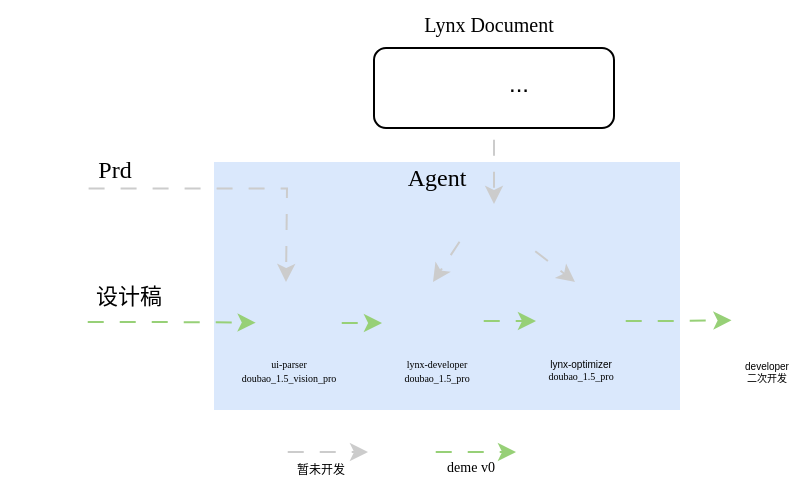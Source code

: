 <mxfile version="26.1.1">
  <diagram name="第 1 页" id="BLCJUKJOBsGtAnIevg1X">
    <mxGraphModel dx="448" dy="256" grid="0" gridSize="10" guides="1" tooltips="1" connect="1" arrows="1" fold="1" page="1" pageScale="1" pageWidth="827" pageHeight="1169" math="0" shadow="0">
      <root>
        <mxCell id="0" />
        <mxCell id="1" parent="0" />
        <mxCell id="oZPoVqtIYdc7A81qgwHR-65" value="" style="rounded=0;whiteSpace=wrap;html=1;labelBackgroundColor=none;textShadow=1;noLabel=1;fillColor=#dae8fc;strokeColor=none;" parent="1" vertex="1">
          <mxGeometry x="233" y="285" width="233" height="124" as="geometry" />
        </mxCell>
        <mxCell id="oZPoVqtIYdc7A81qgwHR-63" value="" style="rounded=1;whiteSpace=wrap;html=1;" parent="1" vertex="1">
          <mxGeometry x="313" y="228" width="120" height="40" as="geometry" />
        </mxCell>
        <mxCell id="oZPoVqtIYdc7A81qgwHR-44" style="edgeStyle=orthogonalEdgeStyle;rounded=0;orthogonalLoop=1;jettySize=auto;html=1;exitX=1;exitY=0.5;exitDx=0;exitDy=0;flowAnimation=1;strokeColor=#CCCCCC;" parent="1" source="oZPoVqtIYdc7A81qgwHR-38" edge="1">
          <mxGeometry relative="1" as="geometry">
            <mxPoint x="269" y="345" as="targetPoint" />
          </mxGeometry>
        </mxCell>
        <mxCell id="oZPoVqtIYdc7A81qgwHR-38" value="" style="shape=image;verticalLabelPosition=bottom;labelBackgroundColor=default;verticalAlign=top;aspect=fixed;imageAspect=0;image=https://cdn-icons-gif.flaticon.com/15401/15401497.gif;" parent="1" vertex="1">
          <mxGeometry x="126" y="279" width="38.43" height="38.43" as="geometry" />
        </mxCell>
        <mxCell id="oZPoVqtIYdc7A81qgwHR-39" value="" style="shape=image;verticalLabelPosition=bottom;labelBackgroundColor=default;verticalAlign=top;aspect=fixed;imageAspect=0;image=https://cdn-icons-gif.flaticon.com/16768/16768501.gif;" parent="1" vertex="1">
          <mxGeometry x="490.0" y="342" width="38" height="38" as="geometry" />
        </mxCell>
        <mxCell id="oZPoVqtIYdc7A81qgwHR-51" style="edgeStyle=orthogonalEdgeStyle;rounded=0;orthogonalLoop=1;jettySize=auto;html=1;exitX=1;exitY=0.5;exitDx=0;exitDy=0;flowAnimation=1;strokeColor=#97D077;" parent="1" source="oZPoVqtIYdc7A81qgwHR-41" edge="1">
          <mxGeometry relative="1" as="geometry">
            <mxPoint x="317.041" y="365.592" as="targetPoint" />
          </mxGeometry>
        </mxCell>
        <mxCell id="oZPoVqtIYdc7A81qgwHR-41" value="" style="shape=image;verticalLabelPosition=bottom;labelBackgroundColor=default;verticalAlign=top;aspect=fixed;imageAspect=0;image=https://cdn-icons-gif.flaticon.com/14447/14447720.gif;" parent="1" vertex="1">
          <mxGeometry x="252" y="346" width="39" height="39" as="geometry" />
        </mxCell>
        <mxCell id="oZPoVqtIYdc7A81qgwHR-52" style="edgeStyle=orthogonalEdgeStyle;rounded=0;orthogonalLoop=1;jettySize=auto;html=1;exitX=1;exitY=0.5;exitDx=0;exitDy=0;entryX=0;entryY=0.5;entryDx=0;entryDy=0;flowAnimation=1;strokeColor=#97D077;" parent="1" source="oZPoVqtIYdc7A81qgwHR-43" target="oZPoVqtIYdc7A81qgwHR-50" edge="1">
          <mxGeometry relative="1" as="geometry" />
        </mxCell>
        <mxCell id="oZPoVqtIYdc7A81qgwHR-43" value="" style="shape=image;verticalLabelPosition=bottom;labelBackgroundColor=default;verticalAlign=top;aspect=fixed;imageAspect=0;image=https://cdn-icons-gif.flaticon.com/10971/10971751.gif;" parent="1" vertex="1">
          <mxGeometry x="323" y="345.0" width="39" height="39" as="geometry" />
        </mxCell>
        <mxCell id="oZPoVqtIYdc7A81qgwHR-45" value="&lt;font face=&quot;Comic Sans MS&quot;&gt;Prd&lt;/font&gt;" style="text;html=1;align=center;verticalAlign=middle;resizable=0;points=[];autosize=1;strokeColor=none;fillColor=none;" parent="1" vertex="1">
          <mxGeometry x="164" y="275" width="37" height="27" as="geometry" />
        </mxCell>
        <mxCell id="oZPoVqtIYdc7A81qgwHR-47" style="edgeStyle=orthogonalEdgeStyle;rounded=0;orthogonalLoop=1;jettySize=auto;html=1;exitX=1;exitY=0.5;exitDx=0;exitDy=0;flowAnimation=1;strokeColor=#97D077;" parent="1" source="oZPoVqtIYdc7A81qgwHR-46" edge="1">
          <mxGeometry relative="1" as="geometry">
            <mxPoint x="253.833" y="365.333" as="targetPoint" />
            <Array as="points">
              <mxPoint x="209" y="365" />
            </Array>
          </mxGeometry>
        </mxCell>
        <mxCell id="oZPoVqtIYdc7A81qgwHR-46" value="" style="shape=image;verticalLabelPosition=bottom;labelBackgroundColor=default;verticalAlign=top;aspect=fixed;imageAspect=0;image=https://cdn-icons-gif.flaticon.com/10690/10690693.gif;" parent="1" vertex="1">
          <mxGeometry x="126" y="346" width="38" height="38" as="geometry" />
        </mxCell>
        <mxCell id="oZPoVqtIYdc7A81qgwHR-48" value="&lt;font style=&quot;font-size: 11px;&quot;&gt;设计稿&lt;/font&gt;" style="text;html=1;align=center;verticalAlign=middle;resizable=0;points=[];autosize=1;strokeColor=none;fillColor=none;fontFamily=Lucida Console;" parent="1" vertex="1">
          <mxGeometry x="164.43" y="339" width="51" height="26" as="geometry" />
        </mxCell>
        <mxCell id="oZPoVqtIYdc7A81qgwHR-50" value="" style="shape=image;verticalLabelPosition=bottom;labelBackgroundColor=default;verticalAlign=top;aspect=fixed;imageAspect=0;image=https://cdn-icons-gif.flaticon.com/10971/10971751.gif;" parent="1" vertex="1">
          <mxGeometry x="394" y="345.0" width="39" height="39" as="geometry" />
        </mxCell>
        <mxCell id="oZPoVqtIYdc7A81qgwHR-53" style="edgeStyle=orthogonalEdgeStyle;rounded=0;orthogonalLoop=1;jettySize=auto;html=1;exitX=1;exitY=0.5;exitDx=0;exitDy=0;entryX=0.046;entryY=0.583;entryDx=0;entryDy=0;entryPerimeter=0;flowAnimation=1;strokeColor=#97D077;" parent="1" source="oZPoVqtIYdc7A81qgwHR-50" target="oZPoVqtIYdc7A81qgwHR-39" edge="1">
          <mxGeometry relative="1" as="geometry" />
        </mxCell>
        <mxCell id="oZPoVqtIYdc7A81qgwHR-54" value="&lt;div&gt;&lt;font face=&quot;Comic Sans MS&quot;&gt;ui-parser&lt;/font&gt;&lt;/div&gt;&lt;font face=&quot;Comic Sans MS&quot;&gt;doubao_1.5_vision_pro&lt;/font&gt;" style="text;html=1;align=center;verticalAlign=middle;resizable=0;points=[];autosize=1;strokeColor=none;fillColor=none;fontSize=5;" parent="1" vertex="1">
          <mxGeometry x="234" y="377" width="71" height="24" as="geometry" />
        </mxCell>
        <mxCell id="oZPoVqtIYdc7A81qgwHR-55" value="&lt;div&gt;&lt;font face=&quot;Comic Sans MS&quot;&gt;lynx-developer&lt;/font&gt;&lt;/div&gt;&lt;font face=&quot;Comic Sans MS&quot;&gt;doubao_1.5_pro&lt;/font&gt;" style="text;html=1;align=center;verticalAlign=middle;resizable=0;points=[];autosize=1;strokeColor=none;fillColor=none;fontSize=5;" parent="1" vertex="1">
          <mxGeometry x="316" y="377" width="55" height="24" as="geometry" />
        </mxCell>
        <mxCell id="oZPoVqtIYdc7A81qgwHR-56" value="&lt;div&gt;lynx-optimizer&lt;/div&gt;&lt;font face=&quot;Comic Sans MS&quot;&gt;doubao_1.5_pro&lt;/font&gt;" style="text;html=1;align=center;verticalAlign=middle;resizable=0;points=[];autosize=1;strokeColor=none;fillColor=none;fontSize=5;" parent="1" vertex="1">
          <mxGeometry x="388" y="377" width="55" height="24" as="geometry" />
        </mxCell>
        <mxCell id="oZPoVqtIYdc7A81qgwHR-57" value="" style="shape=image;verticalLabelPosition=bottom;labelBackgroundColor=default;verticalAlign=top;aspect=fixed;imageAspect=0;image=https://cdn-icons-png.flaticon.com/128/12281/12281255.png;" parent="1" vertex="1">
          <mxGeometry x="361.05" y="306" width="23.9" height="23.9" as="geometry" />
        </mxCell>
        <mxCell id="oZPoVqtIYdc7A81qgwHR-58" value="" style="shape=image;verticalLabelPosition=bottom;labelBackgroundColor=default;verticalAlign=top;aspect=fixed;imageAspect=0;image=https://cdn-icons-gif.flaticon.com/11677/11677427.gif;" parent="1" vertex="1">
          <mxGeometry x="316" y="232" width="30" height="30" as="geometry" />
        </mxCell>
        <mxCell id="oZPoVqtIYdc7A81qgwHR-59" value="" style="shape=image;verticalLabelPosition=bottom;labelBackgroundColor=default;verticalAlign=top;aspect=fixed;imageAspect=0;image=https://cdn-icons-gif.flaticon.com/11677/11677427.gif;" parent="1" vertex="1">
          <mxGeometry x="346" y="232" width="30" height="30" as="geometry" />
        </mxCell>
        <mxCell id="oZPoVqtIYdc7A81qgwHR-60" value="" style="shape=image;verticalLabelPosition=bottom;labelBackgroundColor=default;verticalAlign=top;aspect=fixed;imageAspect=0;image=https://cdn-icons-gif.flaticon.com/11677/11677427.gif;" parent="1" vertex="1">
          <mxGeometry x="393" y="231" width="30" height="30" as="geometry" />
        </mxCell>
        <mxCell id="oZPoVqtIYdc7A81qgwHR-61" value="..." style="text;html=1;align=center;verticalAlign=middle;resizable=0;points=[];autosize=1;strokeColor=none;fillColor=none;" parent="1" vertex="1">
          <mxGeometry x="371" y="233" width="28" height="26" as="geometry" />
        </mxCell>
        <mxCell id="oZPoVqtIYdc7A81qgwHR-64" value="Lynx Document" style="text;html=1;align=center;verticalAlign=middle;resizable=0;points=[];autosize=1;strokeColor=none;fillColor=none;fontFamily=Comic Sans MS;fontSize=10;" parent="1" vertex="1">
          <mxGeometry x="325.5" y="204" width="89" height="24" as="geometry" />
        </mxCell>
        <mxCell id="oZPoVqtIYdc7A81qgwHR-66" value="" style="endArrow=classic;html=1;rounded=0;exitX=0.5;exitY=1;exitDx=0;exitDy=0;entryX=0.5;entryY=0;entryDx=0;entryDy=0;flowAnimation=1;strokeColor=#CCCCCC;" parent="1" source="oZPoVqtIYdc7A81qgwHR-63" target="oZPoVqtIYdc7A81qgwHR-57" edge="1">
          <mxGeometry width="50" height="50" relative="1" as="geometry">
            <mxPoint x="328" y="388" as="sourcePoint" />
            <mxPoint x="378" y="338" as="targetPoint" />
          </mxGeometry>
        </mxCell>
        <mxCell id="oZPoVqtIYdc7A81qgwHR-67" value="" style="endArrow=classic;html=1;rounded=0;entryX=0.5;entryY=0;entryDx=0;entryDy=0;flowAnimation=1;fillColor=#fff2cc;strokeColor=#CCCCCC;" parent="1" target="oZPoVqtIYdc7A81qgwHR-43" edge="1">
          <mxGeometry width="50" height="50" relative="1" as="geometry">
            <mxPoint x="359" y="320" as="sourcePoint" />
            <mxPoint x="378" y="338" as="targetPoint" />
          </mxGeometry>
        </mxCell>
        <mxCell id="oZPoVqtIYdc7A81qgwHR-68" value="" style="endArrow=classic;html=1;rounded=0;entryX=0.5;entryY=0;entryDx=0;entryDy=0;flowAnimation=1;fillColor=#fff2cc;strokeColor=#CCCCCC;" parent="1" target="oZPoVqtIYdc7A81qgwHR-50" edge="1">
          <mxGeometry width="50" height="50" relative="1" as="geometry">
            <mxPoint x="389" y="326" as="sourcePoint" />
            <mxPoint x="378" y="338" as="targetPoint" />
          </mxGeometry>
        </mxCell>
        <mxCell id="oZPoVqtIYdc7A81qgwHR-70" value="&lt;div&gt;developer&lt;/div&gt;&lt;div&gt;二次开发&lt;/div&gt;" style="text;html=1;align=center;verticalAlign=middle;resizable=0;points=[];autosize=1;strokeColor=none;fillColor=none;fontSize=5;" parent="1" vertex="1">
          <mxGeometry x="489" y="377" width="40" height="24" as="geometry" />
        </mxCell>
        <mxCell id="oZPoVqtIYdc7A81qgwHR-72" value="Agent" style="text;html=1;align=center;verticalAlign=middle;resizable=0;points=[];autosize=1;strokeColor=none;fillColor=none;fontFamily=Comic Sans MS;" parent="1" vertex="1">
          <mxGeometry x="317.5" y="280" width="52" height="26" as="geometry" />
        </mxCell>
        <mxCell id="OXdJUBaUQjt9ZKikWx4J-1" value="" style="endArrow=classic;html=1;rounded=0;exitX=0.5;exitY=1;exitDx=0;exitDy=0;flowAnimation=1;strokeColor=#CCCCCC;" edge="1" parent="1">
          <mxGeometry width="50" height="50" relative="1" as="geometry">
            <mxPoint x="264" y="430" as="sourcePoint" />
            <mxPoint x="310" y="430" as="targetPoint" />
          </mxGeometry>
        </mxCell>
        <mxCell id="OXdJUBaUQjt9ZKikWx4J-6" value="" style="endArrow=classic;html=1;rounded=0;exitX=0.5;exitY=1;exitDx=0;exitDy=0;flowAnimation=1;strokeColor=#97D077;" edge="1" parent="1">
          <mxGeometry width="50" height="50" relative="1" as="geometry">
            <mxPoint x="338" y="430" as="sourcePoint" />
            <mxPoint x="384" y="430" as="targetPoint" />
          </mxGeometry>
        </mxCell>
        <mxCell id="OXdJUBaUQjt9ZKikWx4J-7" value="暂未开发" style="text;html=1;align=center;verticalAlign=middle;resizable=0;points=[];autosize=1;strokeColor=none;fillColor=none;strokeWidth=1;fontSize=6;" vertex="1" parent="1">
          <mxGeometry x="265" y="429" width="42" height="19" as="geometry" />
        </mxCell>
        <mxCell id="OXdJUBaUQjt9ZKikWx4J-8" value="deme v0" style="text;html=1;align=center;verticalAlign=middle;resizable=0;points=[];autosize=1;strokeColor=none;fillColor=none;strokeWidth=1;fontSize=7;fontFamily=Comic Sans MS;" vertex="1" parent="1">
          <mxGeometry x="338.5" y="428" width="45" height="20" as="geometry" />
        </mxCell>
      </root>
    </mxGraphModel>
  </diagram>
</mxfile>
